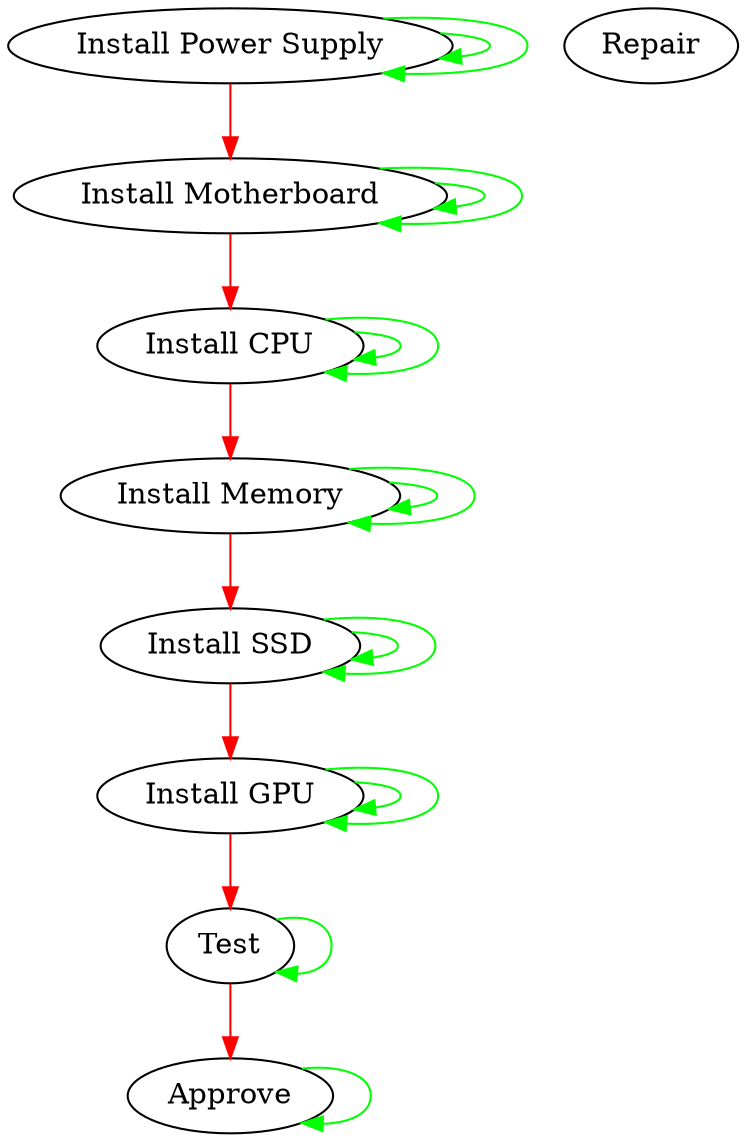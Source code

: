 digraph taskGraph {
"Install Power Supply" -> "Install Power Supply"[color=green];
"Install Motherboard" -> "Install Motherboard"[color=green];
"Install Power Supply" -> "Install Motherboard"[color=red];
"Install Power Supply" -> "Install Power Supply"[color=green];
"Install CPU" -> "Install CPU"[color=green];
"Install Motherboard" -> "Install CPU"[color=red];
"Install Motherboard" -> "Install Motherboard"[color=green];
"Install Memory" -> "Install Memory"[color=green];
"Install CPU" -> "Install Memory"[color=red];
"Install CPU" -> "Install CPU"[color=green];
"Install SSD" -> "Install SSD"[color=green];
"Install Memory" -> "Install SSD"[color=red];
"Install Memory" -> "Install Memory"[color=green];
"Install GPU" -> "Install GPU"[color=green];
"Install SSD" -> "Install GPU"[color=red];
"Install SSD" -> "Install SSD"[color=green];
"Test" -> "Test"[color=green];
"Install GPU" -> "Test"[color=red];
"Install GPU" -> "Install GPU"[color=green];
"Approve" -> "Approve"[color=green];
"Test" -> "Approve"[color=red];
"Approve";
"Repair";
}
